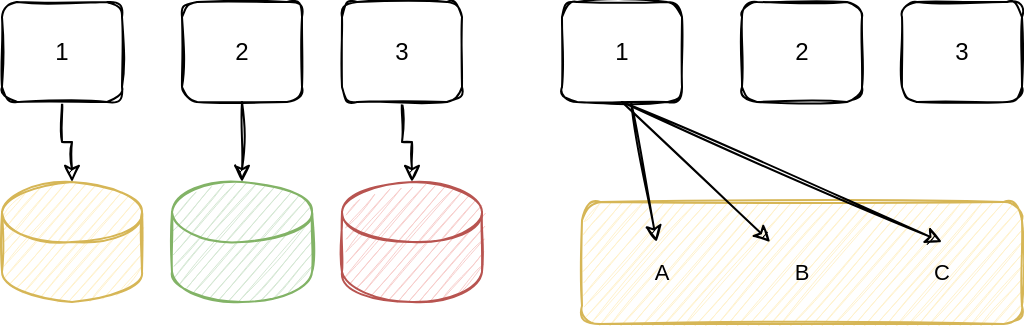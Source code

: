 <mxfile version="20.5.3" type="github">
  <diagram id="j_PgzRQK8NAFGRGaCp-f" name="第 1 页">
    <mxGraphModel dx="782" dy="428" grid="1" gridSize="10" guides="1" tooltips="1" connect="1" arrows="1" fold="1" page="1" pageScale="1" pageWidth="827" pageHeight="1169" math="0" shadow="0">
      <root>
        <mxCell id="0" />
        <mxCell id="1" parent="0" />
        <mxCell id="r1hanVP5AK98Bbvc3f5i-1" value="" style="shape=cylinder3;whiteSpace=wrap;html=1;boundedLbl=1;backgroundOutline=1;size=15;sketch=1;fillColor=#fff2cc;strokeColor=#d6b656;" vertex="1" parent="1">
          <mxGeometry x="100" y="300" width="70" height="60" as="geometry" />
        </mxCell>
        <mxCell id="r1hanVP5AK98Bbvc3f5i-7" style="edgeStyle=orthogonalEdgeStyle;rounded=0;orthogonalLoop=1;jettySize=auto;html=1;exitX=0.5;exitY=1;exitDx=0;exitDy=0;entryX=0.5;entryY=0;entryDx=0;entryDy=0;entryPerimeter=0;sketch=1;" edge="1" parent="1" source="r1hanVP5AK98Bbvc3f5i-2" target="r1hanVP5AK98Bbvc3f5i-1">
          <mxGeometry relative="1" as="geometry" />
        </mxCell>
        <mxCell id="r1hanVP5AK98Bbvc3f5i-2" value="1" style="rounded=1;whiteSpace=wrap;html=1;sketch=1;" vertex="1" parent="1">
          <mxGeometry x="100" y="210" width="60" height="50" as="geometry" />
        </mxCell>
        <mxCell id="r1hanVP5AK98Bbvc3f5i-9" style="edgeStyle=orthogonalEdgeStyle;shape=connector;rounded=0;sketch=1;orthogonalLoop=1;jettySize=auto;html=1;exitX=0.5;exitY=1;exitDx=0;exitDy=0;entryX=0.5;entryY=0;entryDx=0;entryDy=0;entryPerimeter=0;labelBackgroundColor=default;strokeColor=default;fontFamily=Helvetica;fontSize=11;fontColor=default;endArrow=classic;" edge="1" parent="1" source="r1hanVP5AK98Bbvc3f5i-3" target="r1hanVP5AK98Bbvc3f5i-5">
          <mxGeometry relative="1" as="geometry" />
        </mxCell>
        <mxCell id="r1hanVP5AK98Bbvc3f5i-3" value="2" style="rounded=1;whiteSpace=wrap;html=1;sketch=1;" vertex="1" parent="1">
          <mxGeometry x="190" y="210" width="60" height="50" as="geometry" />
        </mxCell>
        <mxCell id="r1hanVP5AK98Bbvc3f5i-10" style="edgeStyle=orthogonalEdgeStyle;shape=connector;rounded=0;sketch=1;orthogonalLoop=1;jettySize=auto;html=1;exitX=0.5;exitY=1;exitDx=0;exitDy=0;entryX=0.5;entryY=0;entryDx=0;entryDy=0;entryPerimeter=0;labelBackgroundColor=default;strokeColor=default;fontFamily=Helvetica;fontSize=11;fontColor=default;endArrow=classic;" edge="1" parent="1" source="r1hanVP5AK98Bbvc3f5i-4" target="r1hanVP5AK98Bbvc3f5i-6">
          <mxGeometry relative="1" as="geometry" />
        </mxCell>
        <mxCell id="r1hanVP5AK98Bbvc3f5i-4" value="3" style="rounded=1;whiteSpace=wrap;html=1;sketch=1;" vertex="1" parent="1">
          <mxGeometry x="270" y="210" width="60" height="50" as="geometry" />
        </mxCell>
        <mxCell id="r1hanVP5AK98Bbvc3f5i-5" value="" style="shape=cylinder3;whiteSpace=wrap;html=1;boundedLbl=1;backgroundOutline=1;size=15;sketch=1;fillColor=#d5e8d4;strokeColor=#82b366;" vertex="1" parent="1">
          <mxGeometry x="185" y="300" width="70" height="60" as="geometry" />
        </mxCell>
        <mxCell id="r1hanVP5AK98Bbvc3f5i-6" value="" style="shape=cylinder3;whiteSpace=wrap;html=1;boundedLbl=1;backgroundOutline=1;size=15;sketch=1;fillColor=#f8cecc;strokeColor=#b85450;" vertex="1" parent="1">
          <mxGeometry x="270" y="300" width="70" height="60" as="geometry" />
        </mxCell>
        <mxCell id="r1hanVP5AK98Bbvc3f5i-13" value="1" style="rounded=1;whiteSpace=wrap;html=1;sketch=1;" vertex="1" parent="1">
          <mxGeometry x="380" y="210" width="60" height="50" as="geometry" />
        </mxCell>
        <mxCell id="r1hanVP5AK98Bbvc3f5i-15" value="2" style="rounded=1;whiteSpace=wrap;html=1;sketch=1;" vertex="1" parent="1">
          <mxGeometry x="470" y="210" width="60" height="50" as="geometry" />
        </mxCell>
        <mxCell id="r1hanVP5AK98Bbvc3f5i-17" value="3" style="rounded=1;whiteSpace=wrap;html=1;sketch=1;" vertex="1" parent="1">
          <mxGeometry x="550" y="210" width="60" height="50" as="geometry" />
        </mxCell>
        <mxCell id="r1hanVP5AK98Bbvc3f5i-25" value="" style="rounded=1;whiteSpace=wrap;html=1;sketch=1;fontFamily=Helvetica;fontSize=11;fillColor=#fff2cc;strokeColor=#d6b656;" vertex="1" parent="1">
          <mxGeometry x="390" y="310" width="220" height="61" as="geometry" />
        </mxCell>
        <mxCell id="r1hanVP5AK98Bbvc3f5i-20" value="A" style="text;html=1;strokeColor=none;fillColor=none;align=center;verticalAlign=middle;whiteSpace=wrap;rounded=0;sketch=1;fontFamily=Helvetica;fontSize=11;fontColor=default;" vertex="1" parent="1">
          <mxGeometry x="400" y="330" width="60" height="30" as="geometry" />
        </mxCell>
        <mxCell id="r1hanVP5AK98Bbvc3f5i-21" value="B" style="text;html=1;strokeColor=none;fillColor=none;align=center;verticalAlign=middle;whiteSpace=wrap;rounded=0;sketch=1;fontFamily=Helvetica;fontSize=11;fontColor=default;" vertex="1" parent="1">
          <mxGeometry x="470" y="330" width="60" height="30" as="geometry" />
        </mxCell>
        <mxCell id="r1hanVP5AK98Bbvc3f5i-22" value="C" style="text;html=1;strokeColor=none;fillColor=none;align=center;verticalAlign=middle;whiteSpace=wrap;rounded=0;sketch=1;fontFamily=Helvetica;fontSize=11;fontColor=default;" vertex="1" parent="1">
          <mxGeometry x="540" y="330" width="60" height="30" as="geometry" />
        </mxCell>
        <mxCell id="r1hanVP5AK98Bbvc3f5i-24" value="" style="endArrow=classic;html=1;rounded=0;labelBackgroundColor=default;sketch=1;strokeColor=default;fontFamily=Helvetica;fontSize=11;fontColor=default;shape=connector;exitX=0.5;exitY=1;exitDx=0;exitDy=0;entryX=0.5;entryY=0;entryDx=0;entryDy=0;" edge="1" parent="1" source="r1hanVP5AK98Bbvc3f5i-13" target="r1hanVP5AK98Bbvc3f5i-22">
          <mxGeometry width="50" height="50" relative="1" as="geometry">
            <mxPoint x="380" y="240" as="sourcePoint" />
            <mxPoint x="540" y="290" as="targetPoint" />
          </mxGeometry>
        </mxCell>
        <mxCell id="r1hanVP5AK98Bbvc3f5i-26" value="" style="endArrow=classic;html=1;rounded=0;labelBackgroundColor=default;sketch=1;strokeColor=default;fontFamily=Helvetica;fontSize=11;fontColor=default;shape=connector;" edge="1" parent="1" target="r1hanVP5AK98Bbvc3f5i-21">
          <mxGeometry width="50" height="50" relative="1" as="geometry">
            <mxPoint x="410" y="260" as="sourcePoint" />
            <mxPoint x="430" y="190" as="targetPoint" />
          </mxGeometry>
        </mxCell>
        <mxCell id="r1hanVP5AK98Bbvc3f5i-27" value="" style="endArrow=classic;html=1;rounded=0;labelBackgroundColor=default;sketch=1;strokeColor=default;fontFamily=Helvetica;fontSize=11;fontColor=default;shape=connector;" edge="1" parent="1" source="r1hanVP5AK98Bbvc3f5i-13" target="r1hanVP5AK98Bbvc3f5i-20">
          <mxGeometry width="50" height="50" relative="1" as="geometry">
            <mxPoint x="380" y="240" as="sourcePoint" />
            <mxPoint x="430" y="190" as="targetPoint" />
          </mxGeometry>
        </mxCell>
      </root>
    </mxGraphModel>
  </diagram>
</mxfile>
